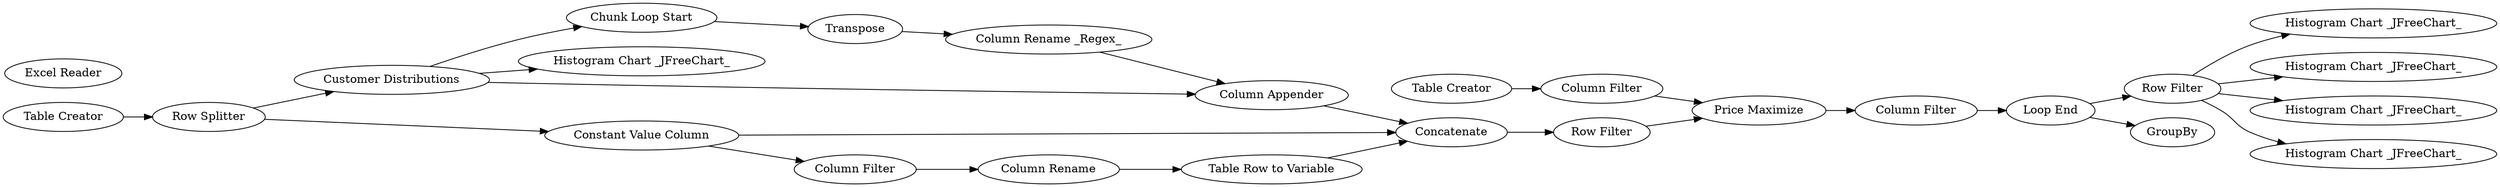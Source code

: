 digraph {
	1 [label="Table Creator"]
	3 [label="Table Creator"]
	4 [label="Customer Distributions"]
	5 [label="Row Splitter"]
	6 [label="Chunk Loop Start"]
	7 [label=Transpose]
	8 [label="Column Rename _Regex_"]
	10 [label="Constant Value Column"]
	11 [label=Concatenate]
	12 [label="Price Maximize"]
	13 [label="Column Filter"]
	14 [label="Column Filter"]
	15 [label="Column Filter"]
	16 [label="Column Rename"]
	18 [label="Loop End"]
	19 [label="Row Filter"]
	20 [label="Row Filter"]
	21 [label="Histogram Chart _JFreeChart_"]
	22 [label="Histogram Chart _JFreeChart_"]
	23 [label="Histogram Chart _JFreeChart_"]
	24 [label="Histogram Chart _JFreeChart_"]
	25 [label="Histogram Chart _JFreeChart_"]
	26 [label=GroupBy]
	27 [label="Excel Reader"]
	28 [label="Table Row to Variable"]
	29 [label="Column Appender"]
	1 -> 13
	3 -> 5
	4 -> 6
	4 -> 25
	4 -> 29
	5 -> 4
	5 -> 10
	6 -> 7
	7 -> 8
	8 -> 29
	10 -> 11
	10 -> 15
	11 -> 19
	12 -> 14
	13 -> 12
	14 -> 18
	15 -> 16
	16 -> 28
	18 -> 20
	18 -> 26
	19 -> 12
	20 -> 21
	20 -> 22
	20 -> 23
	20 -> 24
	28 -> 11
	29 -> 11
	rankdir=LR
}
